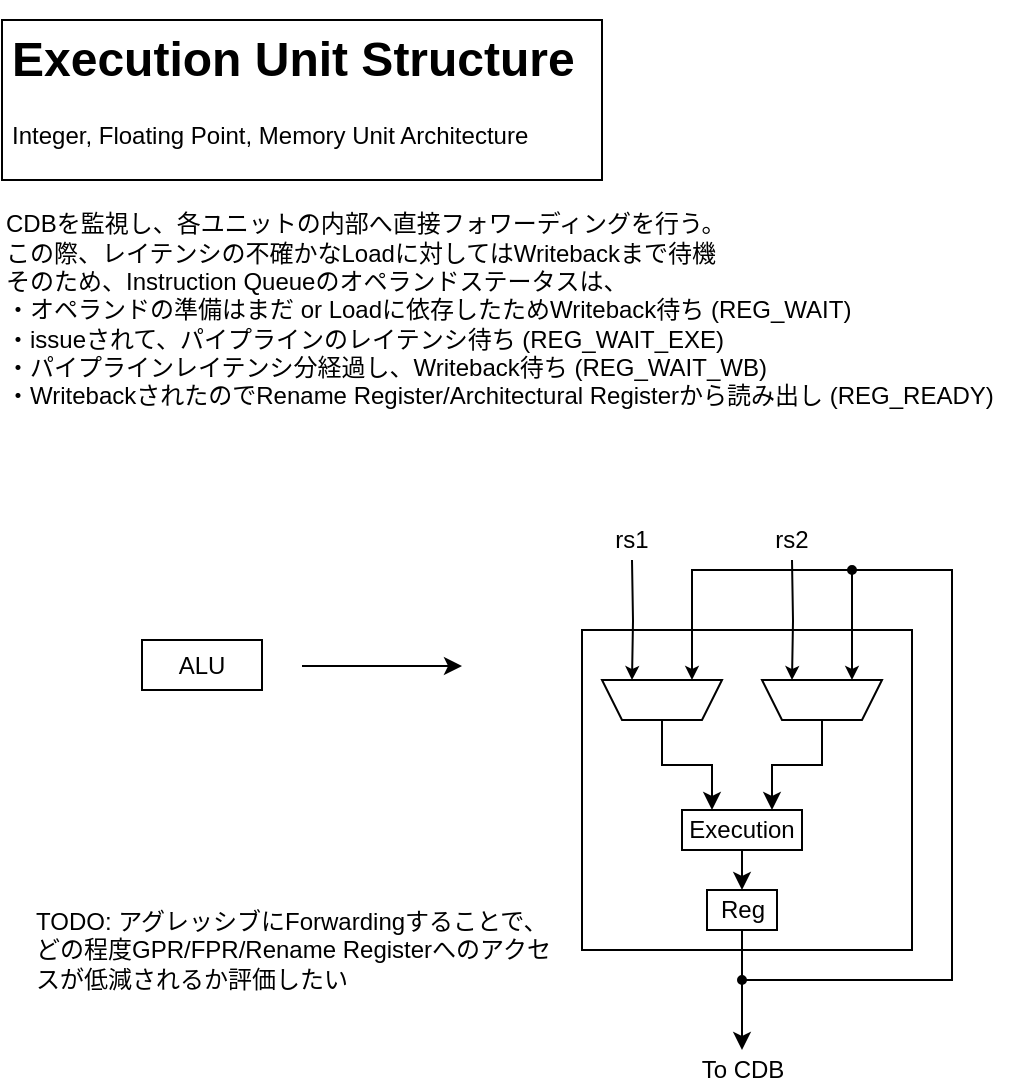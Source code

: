 <mxfile version="14.5.1" type="device"><diagram name="Page-1" id="7e0a89b8-554c-2b80-1dc8-d5c74ca68de4"><mxGraphModel dx="935" dy="563" grid="1" gridSize="5" guides="1" tooltips="1" connect="1" arrows="1" fold="1" page="1" pageScale="1" pageWidth="1100" pageHeight="850" background="#ffffff" math="0" shadow="0"><root><mxCell id="0"/><mxCell id="1" parent="0"/><mxCell id="hvpGq-0kjWCh2DLwmKlB-2" value="&lt;h1&gt;Execution Unit Structure&lt;br&gt;&lt;/h1&gt;&lt;p&gt;Integer, Floating Point, Memory Unit Architecture&lt;br&gt;&lt;/p&gt;" style="text;html=1;spacing=5;spacingTop=-20;whiteSpace=wrap;overflow=hidden;rounded=0;strokeColor=#000000;" parent="1" vertex="1"><mxGeometry x="10" y="10" width="300" height="80" as="geometry"/></mxCell><mxCell id="hvpGq-0kjWCh2DLwmKlB-3" value="&lt;div align=&quot;left&quot;&gt;CDBを監視し、&lt;span&gt;各ユニットの内部へ直接フォワーディングを行う。&lt;/span&gt;&lt;/div&gt;&lt;div align=&quot;left&quot;&gt;&lt;span&gt;この際、レイテンシの不確かなLoadに対してはWritebackまで待機&lt;/span&gt;&lt;/div&gt;&lt;div align=&quot;left&quot;&gt;そのため、Instruction Queueのオペランドステータスは、&lt;/div&gt;&lt;div align=&quot;left&quot;&gt;・オペランドの準備はまだ or Loadに依存したためWriteback待ち (REG_WAIT)&lt;/div&gt;&lt;div align=&quot;left&quot;&gt;・issueされて、パイプラインのレイテンシ待ち (REG_WAIT_EXE)&lt;/div&gt;&lt;div align=&quot;left&quot;&gt;・パイプラインレイテンシ分経過し、Writeback待ち (REG_WAIT_WB)&lt;br&gt;&lt;/div&gt;&lt;div align=&quot;left&quot;&gt;・WritebackされたのでRename Register/Architectural Registerから読み出し (REG_READY)&lt;/div&gt;" style="text;html=1;strokeColor=none;fillColor=none;align=left;verticalAlign=middle;whiteSpace=wrap;rounded=0;" parent="1" vertex="1"><mxGeometry x="10" y="95" width="515" height="120" as="geometry"/></mxCell><mxCell id="sVRLya5stW0BV5qdyENK-6" style="rounded=0;orthogonalLoop=1;jettySize=auto;html=1;" parent="1" edge="1"><mxGeometry relative="1" as="geometry"><mxPoint x="240" y="333" as="targetPoint"/><mxPoint x="160" y="333" as="sourcePoint"/></mxGeometry></mxCell><mxCell id="sVRLya5stW0BV5qdyENK-1" value="ALU" style="rounded=0;whiteSpace=wrap;html=1;" parent="1" vertex="1"><mxGeometry x="80" y="320" width="60" height="25" as="geometry"/></mxCell><mxCell id="uapwValpmH6HURYnVFT7-5" style="edgeStyle=orthogonalEdgeStyle;rounded=0;orthogonalLoop=1;jettySize=auto;html=1;exitX=0.5;exitY=1;exitDx=0;exitDy=0;entryX=0.5;entryY=0;entryDx=0;entryDy=0;" edge="1" parent="1" source="sVRLya5stW0BV5qdyENK-8" target="uapwValpmH6HURYnVFT7-4"><mxGeometry relative="1" as="geometry"/></mxCell><mxCell id="sVRLya5stW0BV5qdyENK-8" value="Execution" style="rounded=0;whiteSpace=wrap;html=1;strokeColor=#000000;fillColor=none;" parent="1" vertex="1"><mxGeometry x="350" y="405" width="60" height="20" as="geometry"/></mxCell><mxCell id="sVRLya5stW0BV5qdyENK-19" style="edgeStyle=orthogonalEdgeStyle;rounded=0;orthogonalLoop=1;jettySize=auto;html=1;exitX=0.75;exitY=1;exitDx=0;exitDy=0;entryX=0.75;entryY=1;entryDx=0;entryDy=0;endSize=4;" parent="1" target="sVRLya5stW0BV5qdyENK-15" edge="1"><mxGeometry relative="1" as="geometry"><mxPoint x="325" y="280" as="sourcePoint"/></mxGeometry></mxCell><mxCell id="sVRLya5stW0BV5qdyENK-22" style="edgeStyle=orthogonalEdgeStyle;rounded=0;orthogonalLoop=1;jettySize=auto;html=1;startArrow=oval;startFill=1;startSize=4;endSize=4;entryX=0.25;entryY=1;entryDx=0;entryDy=0;" parent="1" target="sVRLya5stW0BV5qdyENK-15" edge="1"><mxGeometry relative="1" as="geometry"><mxPoint x="435" y="285" as="sourcePoint"/><Array as="points"><mxPoint x="435" y="285"/><mxPoint x="355" y="285"/></Array></mxGeometry></mxCell><mxCell id="uapwValpmH6HURYnVFT7-2" style="edgeStyle=orthogonalEdgeStyle;rounded=0;orthogonalLoop=1;jettySize=auto;html=1;exitX=0.5;exitY=0;exitDx=0;exitDy=0;entryX=0.25;entryY=0;entryDx=0;entryDy=0;" edge="1" parent="1" source="sVRLya5stW0BV5qdyENK-15" target="sVRLya5stW0BV5qdyENK-8"><mxGeometry relative="1" as="geometry"/></mxCell><mxCell id="sVRLya5stW0BV5qdyENK-15" value="" style="shape=trapezoid;perimeter=trapezoidPerimeter;whiteSpace=wrap;html=1;fixedSize=1;strokeColor=#000000;fillColor=none;rotation=-180;size=10;" parent="1" vertex="1"><mxGeometry x="310" y="340" width="60" height="20" as="geometry"/></mxCell><mxCell id="sVRLya5stW0BV5qdyENK-20" style="edgeStyle=orthogonalEdgeStyle;rounded=0;orthogonalLoop=1;jettySize=auto;html=1;exitX=0.75;exitY=1;exitDx=0;exitDy=0;entryX=0.75;entryY=1;entryDx=0;entryDy=0;endSize=4;" parent="1" target="sVRLya5stW0BV5qdyENK-17" edge="1"><mxGeometry relative="1" as="geometry"><mxPoint x="405" y="280" as="sourcePoint"/></mxGeometry></mxCell><mxCell id="sVRLya5stW0BV5qdyENK-21" style="edgeStyle=orthogonalEdgeStyle;rounded=0;orthogonalLoop=1;jettySize=auto;html=1;entryX=0.25;entryY=1;entryDx=0;entryDy=0;startArrow=oval;startFill=1;endSize=4;startSize=4;" parent="1" target="sVRLya5stW0BV5qdyENK-17" edge="1"><mxGeometry relative="1" as="geometry"><mxPoint x="380" y="490" as="sourcePoint"/><Array as="points"><mxPoint x="485" y="490"/><mxPoint x="485" y="285"/><mxPoint x="435" y="285"/></Array></mxGeometry></mxCell><mxCell id="uapwValpmH6HURYnVFT7-3" style="edgeStyle=orthogonalEdgeStyle;rounded=0;orthogonalLoop=1;jettySize=auto;html=1;exitX=0.5;exitY=0;exitDx=0;exitDy=0;entryX=0.75;entryY=0;entryDx=0;entryDy=0;" edge="1" parent="1" source="sVRLya5stW0BV5qdyENK-17" target="sVRLya5stW0BV5qdyENK-8"><mxGeometry relative="1" as="geometry"/></mxCell><mxCell id="sVRLya5stW0BV5qdyENK-17" value="" style="shape=trapezoid;perimeter=trapezoidPerimeter;whiteSpace=wrap;html=1;fixedSize=1;strokeColor=#000000;fillColor=none;rotation=-180;size=10;" parent="1" vertex="1"><mxGeometry x="390" y="340" width="60" height="20" as="geometry"/></mxCell><mxCell id="sVRLya5stW0BV5qdyENK-23" value="" style="rounded=0;whiteSpace=wrap;html=1;strokeColor=#000000;fillColor=none;" parent="1" vertex="1"><mxGeometry x="300" y="315" width="165" height="160" as="geometry"/></mxCell><mxCell id="sVRLya5stW0BV5qdyENK-24" value="rs1" style="text;html=1;strokeColor=none;fillColor=none;align=center;verticalAlign=middle;whiteSpace=wrap;rounded=0;" parent="1" vertex="1"><mxGeometry x="305" y="260" width="40" height="20" as="geometry"/></mxCell><mxCell id="sVRLya5stW0BV5qdyENK-25" value="rs2" style="text;html=1;strokeColor=none;fillColor=none;align=center;verticalAlign=middle;whiteSpace=wrap;rounded=0;" parent="1" vertex="1"><mxGeometry x="385" y="260" width="40" height="20" as="geometry"/></mxCell><mxCell id="sVRLya5stW0BV5qdyENK-26" value="To CDB" style="text;html=1;strokeColor=none;fillColor=none;align=center;verticalAlign=middle;whiteSpace=wrap;rounded=0;" parent="1" vertex="1"><mxGeometry x="347.5" y="525" width="65" height="20" as="geometry"/></mxCell><mxCell id="f0iwvrz2Gs_fpIcN57Ki-1" value="TODO: アグレッシブにForwardingすることで、どの程度GPR/FPR/Rename Registerへのアクセスが低減されるか評価したい" style="text;html=1;strokeColor=none;fillColor=none;align=left;verticalAlign=middle;whiteSpace=wrap;rounded=0;" parent="1" vertex="1"><mxGeometry x="25" y="440" width="260" height="70" as="geometry"/></mxCell><mxCell id="uapwValpmH6HURYnVFT7-6" style="edgeStyle=orthogonalEdgeStyle;rounded=0;orthogonalLoop=1;jettySize=auto;html=1;exitX=0.5;exitY=1;exitDx=0;exitDy=0;" edge="1" parent="1" source="uapwValpmH6HURYnVFT7-4"><mxGeometry relative="1" as="geometry"><mxPoint x="380" y="525" as="targetPoint"/></mxGeometry></mxCell><mxCell id="uapwValpmH6HURYnVFT7-4" value="Reg" style="rounded=0;whiteSpace=wrap;html=1;strokeColor=#000000;fillColor=none;" vertex="1" parent="1"><mxGeometry x="362.5" y="445" width="35" height="20" as="geometry"/></mxCell></root></mxGraphModel></diagram></mxfile>